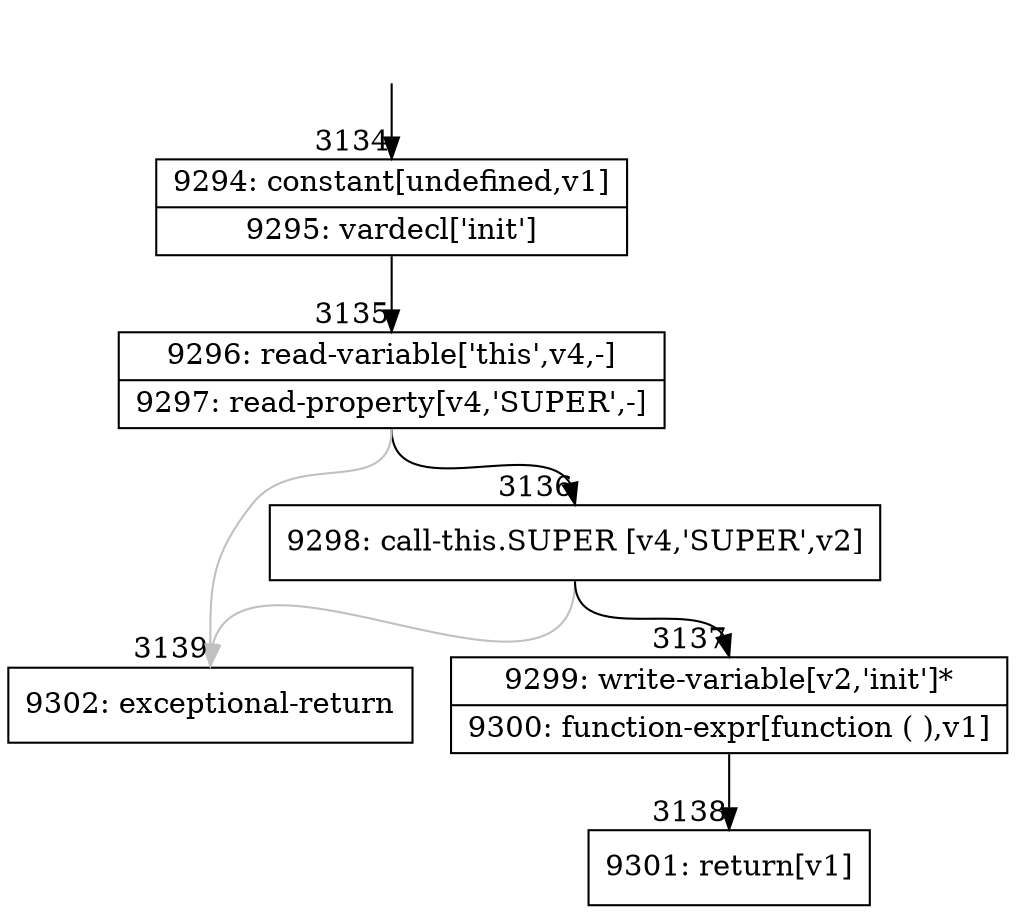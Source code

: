 digraph {
rankdir="TD"
BB_entry337[shape=none,label=""];
BB_entry337 -> BB3134 [tailport=s, headport=n, headlabel="    3134"]
BB3134 [shape=record label="{9294: constant[undefined,v1]|9295: vardecl['init']}" ] 
BB3134 -> BB3135 [tailport=s, headport=n, headlabel="      3135"]
BB3135 [shape=record label="{9296: read-variable['this',v4,-]|9297: read-property[v4,'SUPER',-]}" ] 
BB3135 -> BB3136 [tailport=s, headport=n, headlabel="      3136"]
BB3135 -> BB3139 [tailport=s, headport=n, color=gray, headlabel="      3139"]
BB3136 [shape=record label="{9298: call-this.SUPER [v4,'SUPER',v2]}" ] 
BB3136 -> BB3137 [tailport=s, headport=n, headlabel="      3137"]
BB3136 -> BB3139 [tailport=s, headport=n, color=gray]
BB3137 [shape=record label="{9299: write-variable[v2,'init']*|9300: function-expr[function ( ),v1]}" ] 
BB3137 -> BB3138 [tailport=s, headport=n, headlabel="      3138"]
BB3138 [shape=record label="{9301: return[v1]}" ] 
BB3139 [shape=record label="{9302: exceptional-return}" ] 
//#$~ 3577
}
